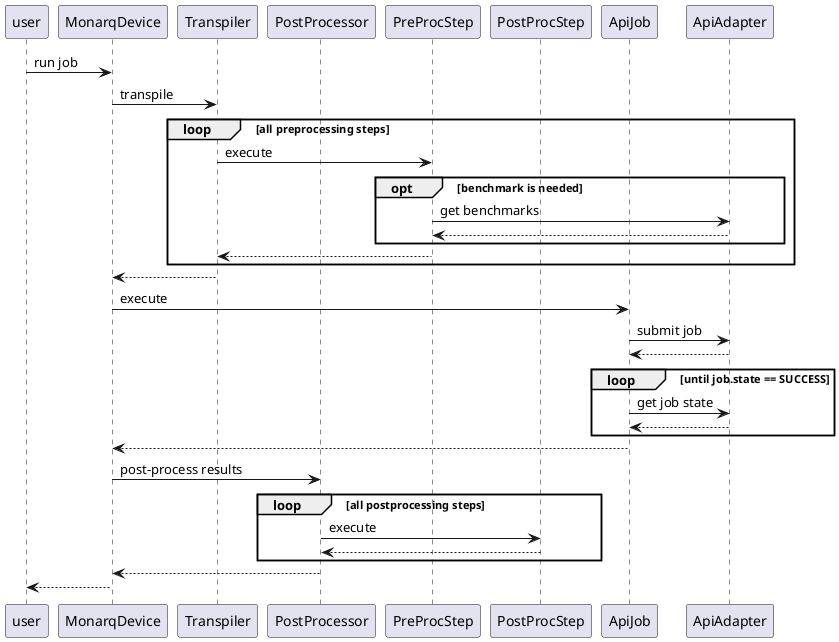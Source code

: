 @startuml monarq.default sequence
participant user
participant MonarqDevice as dev
participant Transpiler as trans
participant PostProcessor as post
participant PreProcStep as preproc
participant PostProcStep as postproc
participant ApiJob as job
participant ApiAdapter as adapter

user -> dev : run job
dev -> trans : transpile
loop all preprocessing steps
    trans -> preproc : execute
    opt benchmark is needed
        preproc -> adapter : get benchmarks
        preproc <-- adapter
    end opt
    trans <-- preproc
end loop 
trans --> dev
dev -> job : execute
job -> adapter : submit job
job <-- adapter 
loop until job.state == SUCCESS
job -> adapter : get job state
job <-- adapter
end loop
dev <-- job
dev -> post : post-process results
loop all postprocessing steps
post -> postproc : execute
post <-- postproc
end loop
dev <-- post
dev --> user
@enduml